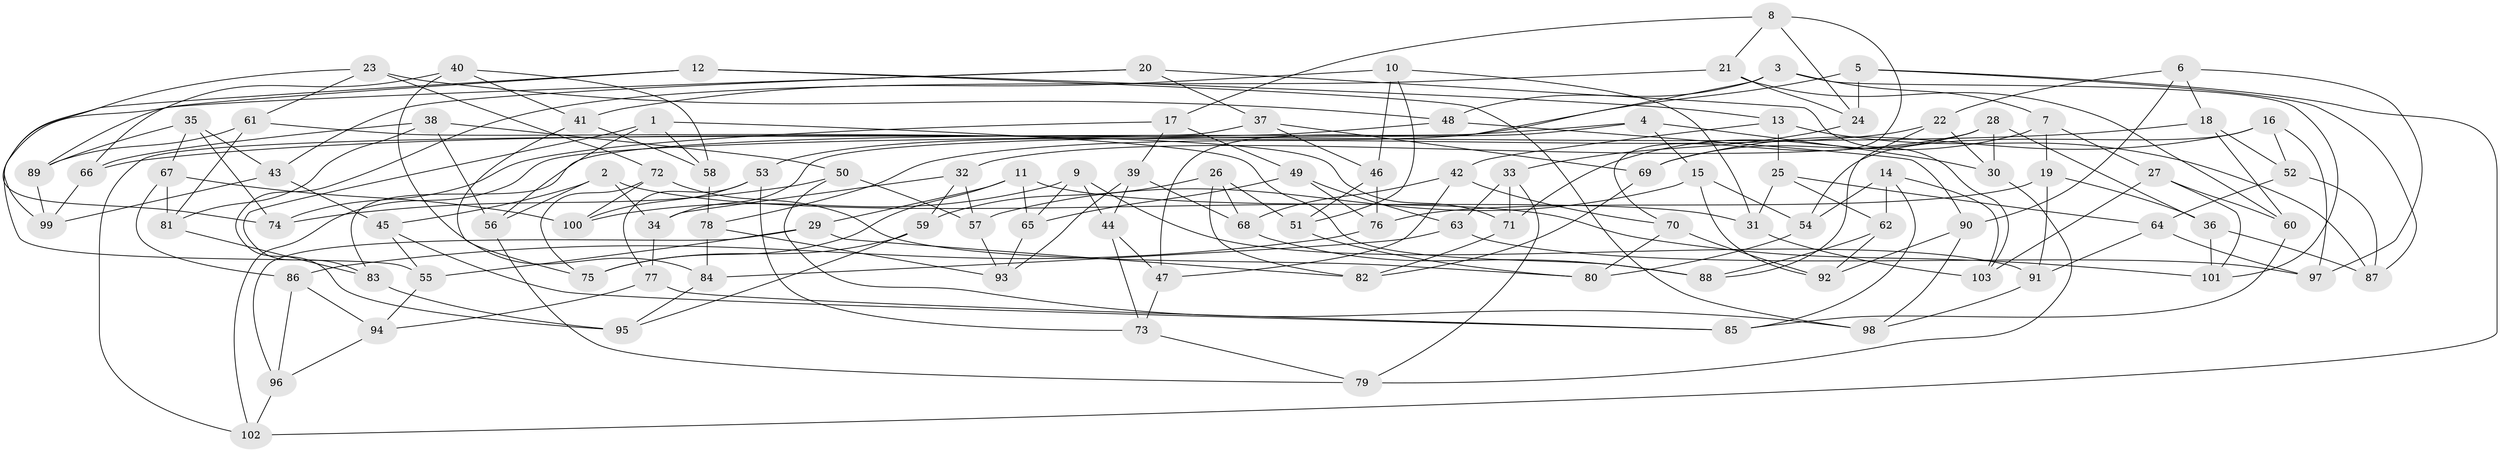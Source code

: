 // coarse degree distribution, {9: 0.038461538461538464, 6: 0.5, 4: 0.21153846153846154, 5: 0.17307692307692307, 10: 0.019230769230769232, 8: 0.038461538461538464, 7: 0.019230769230769232}
// Generated by graph-tools (version 1.1) at 2025/46/03/06/25 01:46:57]
// undirected, 103 vertices, 206 edges
graph export_dot {
graph [start="1"]
  node [color=gray90,style=filled];
  1;
  2;
  3;
  4;
  5;
  6;
  7;
  8;
  9;
  10;
  11;
  12;
  13;
  14;
  15;
  16;
  17;
  18;
  19;
  20;
  21;
  22;
  23;
  24;
  25;
  26;
  27;
  28;
  29;
  30;
  31;
  32;
  33;
  34;
  35;
  36;
  37;
  38;
  39;
  40;
  41;
  42;
  43;
  44;
  45;
  46;
  47;
  48;
  49;
  50;
  51;
  52;
  53;
  54;
  55;
  56;
  57;
  58;
  59;
  60;
  61;
  62;
  63;
  64;
  65;
  66;
  67;
  68;
  69;
  70;
  71;
  72;
  73;
  74;
  75;
  76;
  77;
  78;
  79;
  80;
  81;
  82;
  83;
  84;
  85;
  86;
  87;
  88;
  89;
  90;
  91;
  92;
  93;
  94;
  95;
  96;
  97;
  98;
  99;
  100;
  101;
  102;
  103;
  1 -- 88;
  1 -- 58;
  1 -- 56;
  1 -- 83;
  2 -- 34;
  2 -- 45;
  2 -- 101;
  2 -- 56;
  3 -- 7;
  3 -- 48;
  3 -- 101;
  3 -- 47;
  4 -- 83;
  4 -- 34;
  4 -- 30;
  4 -- 15;
  5 -- 53;
  5 -- 24;
  5 -- 87;
  5 -- 102;
  6 -- 22;
  6 -- 90;
  6 -- 97;
  6 -- 18;
  7 -- 19;
  7 -- 71;
  7 -- 27;
  8 -- 24;
  8 -- 17;
  8 -- 70;
  8 -- 21;
  9 -- 44;
  9 -- 65;
  9 -- 100;
  9 -- 91;
  10 -- 46;
  10 -- 51;
  10 -- 41;
  10 -- 31;
  11 -- 29;
  11 -- 75;
  11 -- 31;
  11 -- 65;
  12 -- 89;
  12 -- 98;
  12 -- 99;
  12 -- 13;
  13 -- 87;
  13 -- 25;
  13 -- 42;
  14 -- 54;
  14 -- 85;
  14 -- 62;
  14 -- 103;
  15 -- 57;
  15 -- 92;
  15 -- 54;
  16 -- 97;
  16 -- 52;
  16 -- 69;
  16 -- 54;
  17 -- 39;
  17 -- 74;
  17 -- 49;
  18 -- 66;
  18 -- 52;
  18 -- 60;
  19 -- 36;
  19 -- 91;
  19 -- 76;
  20 -- 37;
  20 -- 43;
  20 -- 103;
  20 -- 55;
  21 -- 95;
  21 -- 60;
  21 -- 24;
  22 -- 88;
  22 -- 78;
  22 -- 30;
  23 -- 48;
  23 -- 72;
  23 -- 61;
  23 -- 74;
  24 -- 33;
  25 -- 62;
  25 -- 64;
  25 -- 31;
  26 -- 59;
  26 -- 68;
  26 -- 82;
  26 -- 51;
  27 -- 103;
  27 -- 101;
  27 -- 60;
  28 -- 30;
  28 -- 36;
  28 -- 69;
  28 -- 32;
  29 -- 55;
  29 -- 96;
  29 -- 82;
  30 -- 79;
  31 -- 103;
  32 -- 59;
  32 -- 57;
  32 -- 34;
  33 -- 63;
  33 -- 71;
  33 -- 79;
  34 -- 77;
  35 -- 74;
  35 -- 67;
  35 -- 89;
  35 -- 43;
  36 -- 87;
  36 -- 101;
  37 -- 102;
  37 -- 46;
  37 -- 69;
  38 -- 50;
  38 -- 81;
  38 -- 66;
  38 -- 56;
  39 -- 93;
  39 -- 68;
  39 -- 44;
  40 -- 84;
  40 -- 66;
  40 -- 58;
  40 -- 41;
  41 -- 58;
  41 -- 75;
  42 -- 70;
  42 -- 47;
  42 -- 68;
  43 -- 99;
  43 -- 45;
  44 -- 73;
  44 -- 47;
  45 -- 55;
  45 -- 85;
  46 -- 76;
  46 -- 51;
  47 -- 73;
  48 -- 90;
  48 -- 102;
  49 -- 63;
  49 -- 76;
  49 -- 65;
  50 -- 98;
  50 -- 74;
  50 -- 57;
  51 -- 80;
  52 -- 64;
  52 -- 87;
  53 -- 100;
  53 -- 77;
  53 -- 73;
  54 -- 80;
  55 -- 94;
  56 -- 79;
  57 -- 93;
  58 -- 78;
  59 -- 75;
  59 -- 95;
  60 -- 85;
  61 -- 81;
  61 -- 89;
  61 -- 71;
  62 -- 92;
  62 -- 88;
  63 -- 97;
  63 -- 84;
  64 -- 91;
  64 -- 97;
  65 -- 93;
  66 -- 99;
  67 -- 81;
  67 -- 100;
  67 -- 86;
  68 -- 88;
  69 -- 82;
  70 -- 92;
  70 -- 80;
  71 -- 82;
  72 -- 100;
  72 -- 75;
  72 -- 80;
  73 -- 79;
  76 -- 86;
  77 -- 85;
  77 -- 94;
  78 -- 93;
  78 -- 84;
  81 -- 83;
  83 -- 95;
  84 -- 95;
  86 -- 96;
  86 -- 94;
  89 -- 99;
  90 -- 92;
  90 -- 98;
  91 -- 98;
  94 -- 96;
  96 -- 102;
}
